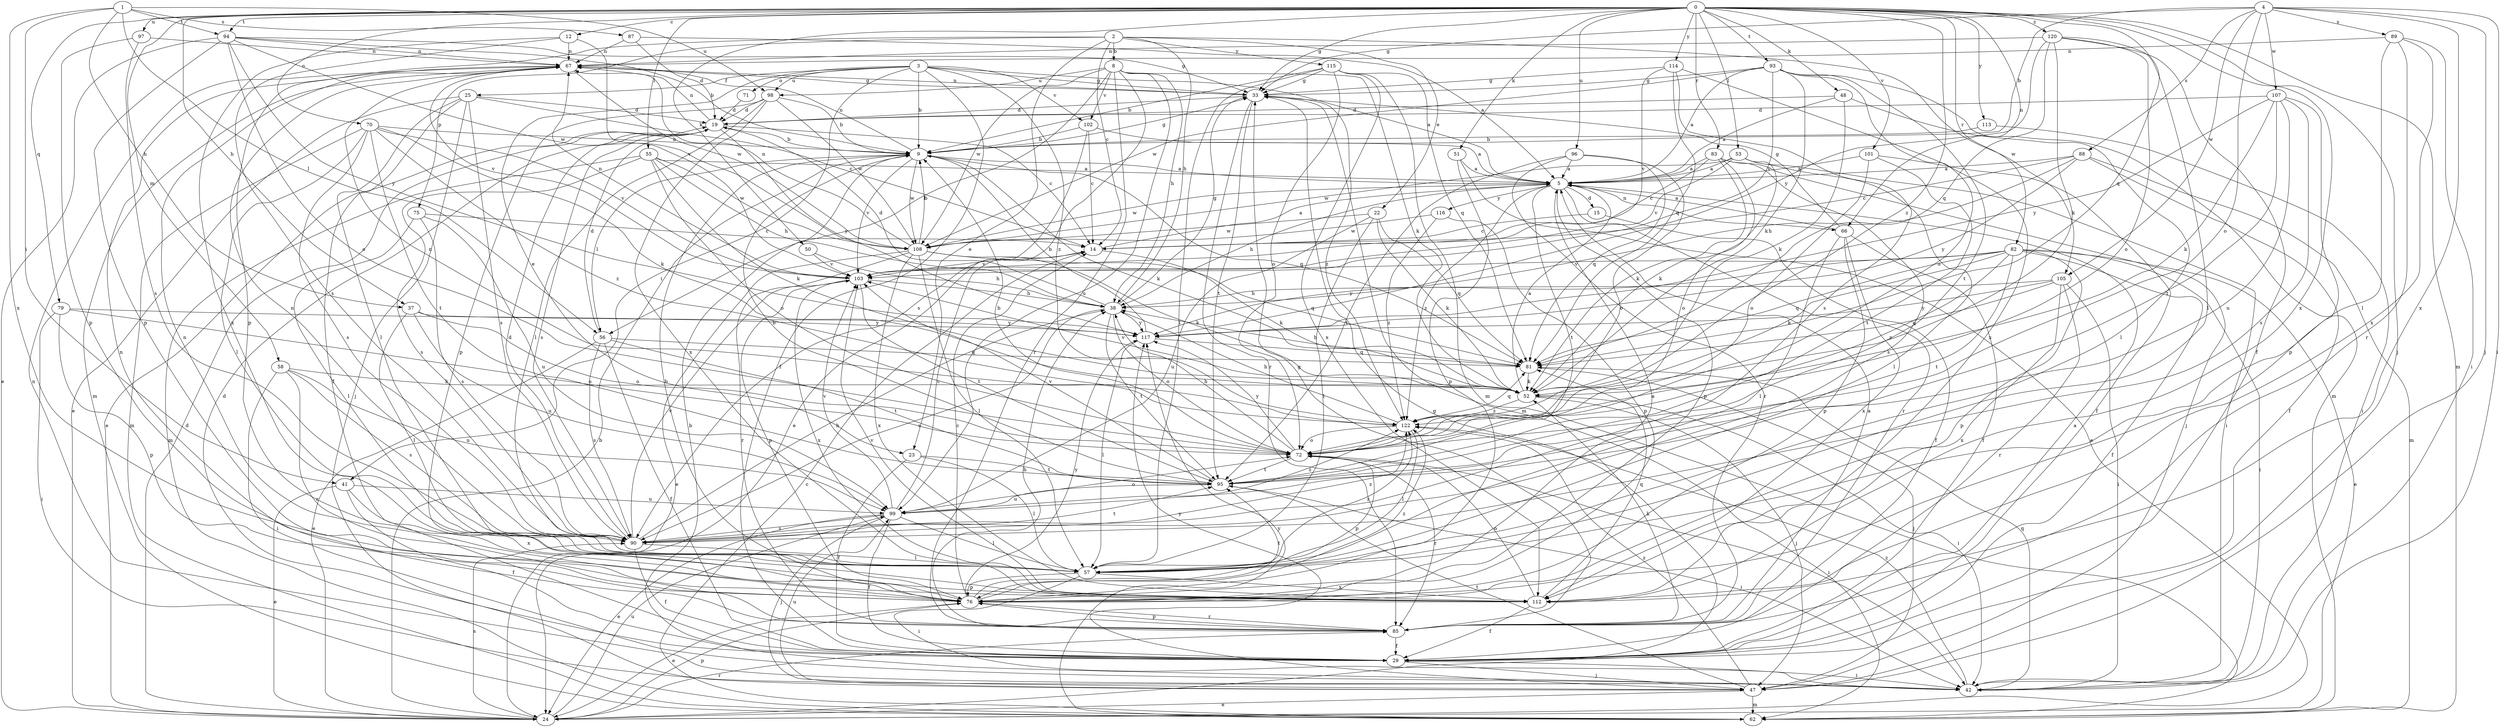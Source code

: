 strict digraph  {
0;
1;
2;
3;
4;
5;
8;
9;
12;
14;
15;
19;
22;
23;
24;
25;
29;
33;
37;
38;
41;
42;
47;
48;
50;
51;
52;
53;
55;
56;
57;
58;
62;
66;
67;
70;
71;
72;
75;
76;
79;
81;
82;
83;
85;
87;
88;
89;
90;
93;
94;
95;
96;
97;
98;
99;
101;
102;
103;
105;
107;
108;
112;
113;
114;
115;
116;
117;
120;
122;
0 -> 12  [label=c];
0 -> 33  [label=g];
0 -> 37  [label=h];
0 -> 47  [label=j];
0 -> 48  [label=k];
0 -> 50  [label=k];
0 -> 51  [label=k];
0 -> 53  [label=l];
0 -> 55  [label=l];
0 -> 58  [label=m];
0 -> 62  [label=m];
0 -> 66  [label=n];
0 -> 70  [label=o];
0 -> 79  [label=q];
0 -> 81  [label=q];
0 -> 82  [label=r];
0 -> 83  [label=r];
0 -> 93  [label=t];
0 -> 94  [label=t];
0 -> 96  [label=u];
0 -> 97  [label=u];
0 -> 101  [label=v];
0 -> 112  [label=x];
0 -> 113  [label=y];
0 -> 114  [label=y];
0 -> 120  [label=z];
0 -> 122  [label=z];
1 -> 37  [label=h];
1 -> 41  [label=i];
1 -> 56  [label=l];
1 -> 87  [label=s];
1 -> 94  [label=t];
1 -> 98  [label=u];
1 -> 112  [label=x];
2 -> 8  [label=b];
2 -> 14  [label=c];
2 -> 22  [label=e];
2 -> 23  [label=e];
2 -> 38  [label=h];
2 -> 75  [label=p];
2 -> 76  [label=p];
2 -> 105  [label=w];
2 -> 115  [label=y];
3 -> 5  [label=a];
3 -> 9  [label=b];
3 -> 23  [label=e];
3 -> 25  [label=f];
3 -> 29  [label=f];
3 -> 33  [label=g];
3 -> 41  [label=i];
3 -> 71  [label=o];
3 -> 98  [label=u];
3 -> 102  [label=v];
3 -> 122  [label=z];
4 -> 9  [label=b];
4 -> 33  [label=g];
4 -> 42  [label=i];
4 -> 47  [label=j];
4 -> 72  [label=o];
4 -> 88  [label=s];
4 -> 89  [label=s];
4 -> 105  [label=w];
4 -> 107  [label=w];
4 -> 112  [label=x];
5 -> 15  [label=d];
5 -> 38  [label=h];
5 -> 66  [label=n];
5 -> 76  [label=p];
5 -> 85  [label=r];
5 -> 95  [label=t];
5 -> 108  [label=w];
5 -> 116  [label=y];
5 -> 122  [label=z];
8 -> 38  [label=h];
8 -> 52  [label=k];
8 -> 56  [label=l];
8 -> 85  [label=r];
8 -> 90  [label=s];
8 -> 98  [label=u];
8 -> 99  [label=u];
8 -> 102  [label=v];
8 -> 108  [label=w];
9 -> 5  [label=a];
9 -> 33  [label=g];
9 -> 52  [label=k];
9 -> 56  [label=l];
9 -> 67  [label=n];
9 -> 81  [label=q];
9 -> 103  [label=v];
9 -> 108  [label=w];
12 -> 67  [label=n];
12 -> 90  [label=s];
12 -> 103  [label=v];
12 -> 112  [label=x];
14 -> 5  [label=a];
14 -> 52  [label=k];
14 -> 103  [label=v];
15 -> 14  [label=c];
15 -> 29  [label=f];
19 -> 9  [label=b];
19 -> 14  [label=c];
19 -> 24  [label=e];
19 -> 67  [label=n];
19 -> 90  [label=s];
19 -> 117  [label=y];
22 -> 52  [label=k];
22 -> 57  [label=l];
22 -> 81  [label=q];
22 -> 99  [label=u];
22 -> 108  [label=w];
23 -> 29  [label=f];
23 -> 57  [label=l];
23 -> 95  [label=t];
24 -> 9  [label=b];
24 -> 19  [label=d];
24 -> 33  [label=g];
24 -> 76  [label=p];
24 -> 85  [label=r];
24 -> 90  [label=s];
24 -> 99  [label=u];
25 -> 14  [label=c];
25 -> 19  [label=d];
25 -> 24  [label=e];
25 -> 29  [label=f];
25 -> 47  [label=j];
25 -> 57  [label=l];
25 -> 90  [label=s];
29 -> 5  [label=a];
29 -> 19  [label=d];
29 -> 42  [label=i];
29 -> 47  [label=j];
33 -> 19  [label=d];
33 -> 62  [label=m];
33 -> 67  [label=n];
33 -> 85  [label=r];
33 -> 95  [label=t];
33 -> 122  [label=z];
37 -> 57  [label=l];
37 -> 72  [label=o];
37 -> 99  [label=u];
37 -> 117  [label=y];
38 -> 19  [label=d];
38 -> 33  [label=g];
38 -> 72  [label=o];
38 -> 90  [label=s];
38 -> 95  [label=t];
38 -> 117  [label=y];
41 -> 24  [label=e];
41 -> 29  [label=f];
41 -> 99  [label=u];
41 -> 112  [label=x];
42 -> 9  [label=b];
42 -> 67  [label=n];
42 -> 81  [label=q];
42 -> 122  [label=z];
47 -> 24  [label=e];
47 -> 62  [label=m];
47 -> 95  [label=t];
47 -> 99  [label=u];
47 -> 117  [label=y];
47 -> 122  [label=z];
48 -> 5  [label=a];
48 -> 19  [label=d];
48 -> 52  [label=k];
48 -> 57  [label=l];
50 -> 38  [label=h];
50 -> 103  [label=v];
51 -> 5  [label=a];
51 -> 24  [label=e];
51 -> 76  [label=p];
52 -> 5  [label=a];
52 -> 42  [label=i];
52 -> 47  [label=j];
52 -> 103  [label=v];
52 -> 122  [label=z];
53 -> 5  [label=a];
53 -> 42  [label=i];
53 -> 52  [label=k];
53 -> 57  [label=l];
53 -> 103  [label=v];
53 -> 108  [label=w];
55 -> 5  [label=a];
55 -> 38  [label=h];
55 -> 52  [label=k];
55 -> 62  [label=m];
55 -> 72  [label=o];
55 -> 90  [label=s];
55 -> 108  [label=w];
56 -> 19  [label=d];
56 -> 24  [label=e];
56 -> 29  [label=f];
56 -> 81  [label=q];
56 -> 90  [label=s];
56 -> 95  [label=t];
57 -> 42  [label=i];
57 -> 76  [label=p];
57 -> 112  [label=x];
57 -> 122  [label=z];
58 -> 42  [label=i];
58 -> 52  [label=k];
58 -> 85  [label=r];
58 -> 90  [label=s];
58 -> 99  [label=u];
62 -> 14  [label=c];
62 -> 117  [label=y];
66 -> 5  [label=a];
66 -> 29  [label=f];
66 -> 33  [label=g];
66 -> 57  [label=l];
66 -> 76  [label=p];
66 -> 112  [label=x];
67 -> 33  [label=g];
67 -> 62  [label=m];
67 -> 103  [label=v];
67 -> 108  [label=w];
70 -> 9  [label=b];
70 -> 52  [label=k];
70 -> 57  [label=l];
70 -> 62  [label=m];
70 -> 90  [label=s];
70 -> 95  [label=t];
70 -> 103  [label=v];
70 -> 122  [label=z];
71 -> 19  [label=d];
72 -> 9  [label=b];
72 -> 38  [label=h];
72 -> 42  [label=i];
72 -> 76  [label=p];
72 -> 85  [label=r];
72 -> 95  [label=t];
72 -> 117  [label=y];
75 -> 14  [label=c];
75 -> 57  [label=l];
75 -> 90  [label=s];
75 -> 99  [label=u];
76 -> 5  [label=a];
76 -> 9  [label=b];
76 -> 14  [label=c];
76 -> 24  [label=e];
76 -> 67  [label=n];
76 -> 85  [label=r];
76 -> 95  [label=t];
76 -> 117  [label=y];
76 -> 122  [label=z];
79 -> 42  [label=i];
79 -> 72  [label=o];
79 -> 76  [label=p];
79 -> 117  [label=y];
81 -> 38  [label=h];
81 -> 47  [label=j];
81 -> 52  [label=k];
82 -> 24  [label=e];
82 -> 29  [label=f];
82 -> 42  [label=i];
82 -> 52  [label=k];
82 -> 76  [label=p];
82 -> 81  [label=q];
82 -> 95  [label=t];
82 -> 103  [label=v];
82 -> 117  [label=y];
82 -> 122  [label=z];
83 -> 5  [label=a];
83 -> 14  [label=c];
83 -> 47  [label=j];
83 -> 52  [label=k];
83 -> 72  [label=o];
83 -> 90  [label=s];
85 -> 5  [label=a];
85 -> 29  [label=f];
85 -> 33  [label=g];
85 -> 38  [label=h];
85 -> 52  [label=k];
85 -> 67  [label=n];
85 -> 76  [label=p];
87 -> 5  [label=a];
87 -> 19  [label=d];
87 -> 67  [label=n];
88 -> 5  [label=a];
88 -> 14  [label=c];
88 -> 29  [label=f];
88 -> 38  [label=h];
88 -> 62  [label=m];
88 -> 117  [label=y];
89 -> 42  [label=i];
89 -> 57  [label=l];
89 -> 67  [label=n];
89 -> 85  [label=r];
89 -> 112  [label=x];
90 -> 19  [label=d];
90 -> 29  [label=f];
90 -> 38  [label=h];
90 -> 57  [label=l];
90 -> 67  [label=n];
90 -> 95  [label=t];
90 -> 103  [label=v];
90 -> 122  [label=z];
93 -> 5  [label=a];
93 -> 33  [label=g];
93 -> 52  [label=k];
93 -> 62  [label=m];
93 -> 72  [label=o];
93 -> 95  [label=t];
93 -> 103  [label=v];
93 -> 108  [label=w];
94 -> 9  [label=b];
94 -> 24  [label=e];
94 -> 33  [label=g];
94 -> 67  [label=n];
94 -> 72  [label=o];
94 -> 76  [label=p];
94 -> 108  [label=w];
94 -> 117  [label=y];
95 -> 9  [label=b];
95 -> 42  [label=i];
95 -> 99  [label=u];
95 -> 103  [label=v];
96 -> 5  [label=a];
96 -> 72  [label=o];
96 -> 81  [label=q];
96 -> 85  [label=r];
96 -> 95  [label=t];
97 -> 67  [label=n];
97 -> 76  [label=p];
97 -> 90  [label=s];
98 -> 9  [label=b];
98 -> 19  [label=d];
98 -> 57  [label=l];
98 -> 76  [label=p];
98 -> 108  [label=w];
98 -> 112  [label=x];
99 -> 14  [label=c];
99 -> 24  [label=e];
99 -> 29  [label=f];
99 -> 47  [label=j];
99 -> 57  [label=l];
99 -> 72  [label=o];
99 -> 90  [label=s];
99 -> 103  [label=v];
99 -> 122  [label=z];
101 -> 5  [label=a];
101 -> 29  [label=f];
101 -> 72  [label=o];
101 -> 95  [label=t];
102 -> 5  [label=a];
102 -> 9  [label=b];
102 -> 14  [label=c];
102 -> 24  [label=e];
103 -> 38  [label=h];
103 -> 67  [label=n];
103 -> 76  [label=p];
103 -> 95  [label=t];
103 -> 112  [label=x];
105 -> 38  [label=h];
105 -> 42  [label=i];
105 -> 81  [label=q];
105 -> 85  [label=r];
105 -> 112  [label=x];
105 -> 117  [label=y];
107 -> 19  [label=d];
107 -> 52  [label=k];
107 -> 76  [label=p];
107 -> 90  [label=s];
107 -> 95  [label=t];
107 -> 99  [label=u];
107 -> 117  [label=y];
108 -> 9  [label=b];
108 -> 24  [label=e];
108 -> 52  [label=k];
108 -> 57  [label=l];
108 -> 67  [label=n];
108 -> 81  [label=q];
108 -> 85  [label=r];
108 -> 112  [label=x];
112 -> 29  [label=f];
112 -> 72  [label=o];
112 -> 81  [label=q];
112 -> 103  [label=v];
113 -> 9  [label=b];
113 -> 42  [label=i];
114 -> 33  [label=g];
114 -> 81  [label=q];
114 -> 90  [label=s];
114 -> 103  [label=v];
114 -> 112  [label=x];
115 -> 9  [label=b];
115 -> 33  [label=g];
115 -> 57  [label=l];
115 -> 62  [label=m];
115 -> 72  [label=o];
115 -> 81  [label=q];
115 -> 112  [label=x];
116 -> 76  [label=p];
116 -> 108  [label=w];
116 -> 122  [label=z];
117 -> 9  [label=b];
117 -> 57  [label=l];
117 -> 81  [label=q];
120 -> 29  [label=f];
120 -> 52  [label=k];
120 -> 57  [label=l];
120 -> 67  [label=n];
120 -> 72  [label=o];
120 -> 81  [label=q];
120 -> 117  [label=y];
122 -> 38  [label=h];
122 -> 57  [label=l];
122 -> 67  [label=n];
122 -> 72  [label=o];
122 -> 81  [label=q];
}
